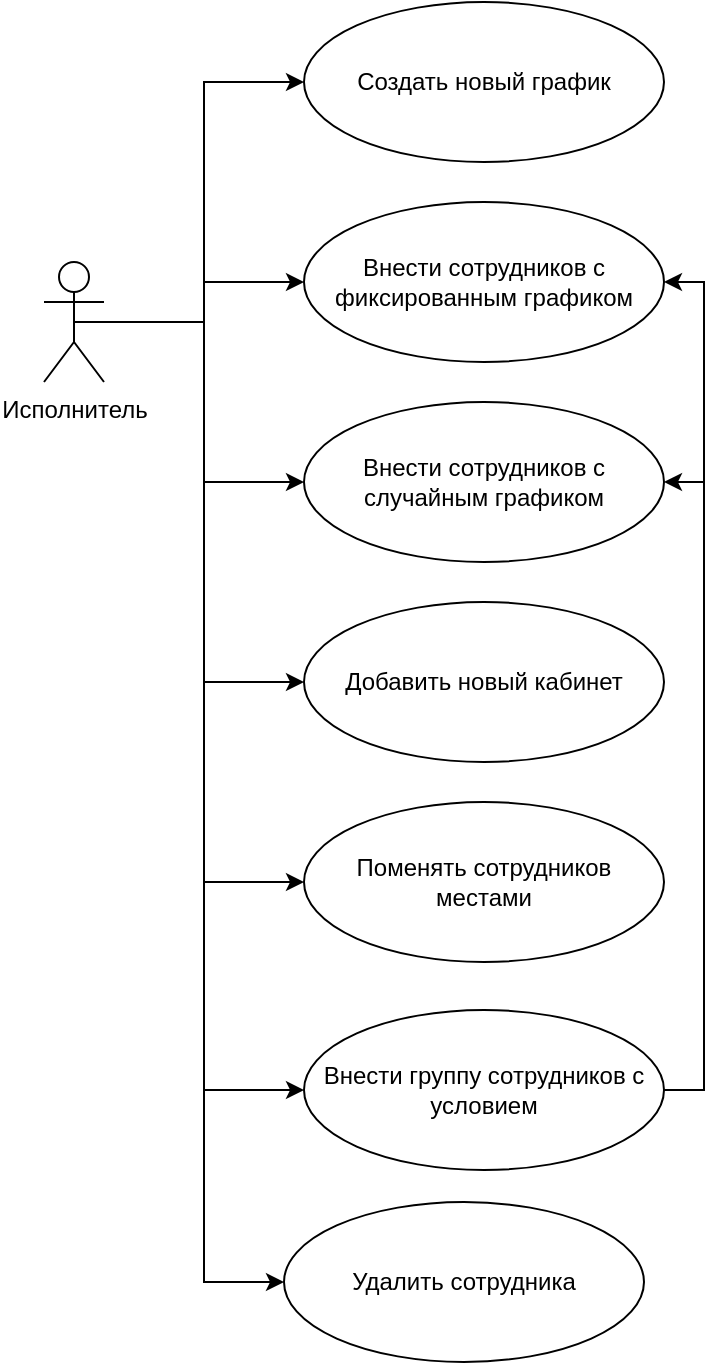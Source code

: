 <mxfile version="12.3.2" type="device" pages="1"><diagram id="TjBdyG2-yU4aRBdpkyXP" name="Page-1"><mxGraphModel dx="1350" dy="816" grid="1" gridSize="10" guides="1" tooltips="1" connect="1" arrows="1" fold="1" page="1" pageScale="1" pageWidth="827" pageHeight="1169" math="0" shadow="0"><root><mxCell id="0"/><mxCell id="1" parent="0"/><mxCell id="VHvsIekHlXZN3fBPJ6IQ-6" style="edgeStyle=orthogonalEdgeStyle;rounded=0;orthogonalLoop=1;jettySize=auto;html=1;exitX=0.5;exitY=0.5;exitDx=0;exitDy=0;exitPerimeter=0;entryX=0;entryY=0.5;entryDx=0;entryDy=0;" edge="1" parent="1" source="VHvsIekHlXZN3fBPJ6IQ-1" target="VHvsIekHlXZN3fBPJ6IQ-2"><mxGeometry relative="1" as="geometry"/></mxCell><mxCell id="VHvsIekHlXZN3fBPJ6IQ-7" style="edgeStyle=orthogonalEdgeStyle;rounded=0;orthogonalLoop=1;jettySize=auto;html=1;exitX=0.5;exitY=0.5;exitDx=0;exitDy=0;exitPerimeter=0;entryX=0;entryY=0.5;entryDx=0;entryDy=0;" edge="1" parent="1" source="VHvsIekHlXZN3fBPJ6IQ-1" target="VHvsIekHlXZN3fBPJ6IQ-3"><mxGeometry relative="1" as="geometry"/></mxCell><mxCell id="VHvsIekHlXZN3fBPJ6IQ-8" style="edgeStyle=orthogonalEdgeStyle;rounded=0;orthogonalLoop=1;jettySize=auto;html=1;exitX=0.5;exitY=0.5;exitDx=0;exitDy=0;exitPerimeter=0;entryX=0;entryY=0.5;entryDx=0;entryDy=0;" edge="1" parent="1" source="VHvsIekHlXZN3fBPJ6IQ-1" target="VHvsIekHlXZN3fBPJ6IQ-4"><mxGeometry relative="1" as="geometry"/></mxCell><mxCell id="VHvsIekHlXZN3fBPJ6IQ-9" style="edgeStyle=orthogonalEdgeStyle;rounded=0;orthogonalLoop=1;jettySize=auto;html=1;exitX=0.5;exitY=0.5;exitDx=0;exitDy=0;exitPerimeter=0;entryX=0;entryY=0.5;entryDx=0;entryDy=0;" edge="1" parent="1" source="VHvsIekHlXZN3fBPJ6IQ-1" target="VHvsIekHlXZN3fBPJ6IQ-5"><mxGeometry relative="1" as="geometry"/></mxCell><mxCell id="VHvsIekHlXZN3fBPJ6IQ-11" style="edgeStyle=orthogonalEdgeStyle;rounded=0;orthogonalLoop=1;jettySize=auto;html=1;exitX=0.5;exitY=0.5;exitDx=0;exitDy=0;exitPerimeter=0;entryX=0;entryY=0.5;entryDx=0;entryDy=0;" edge="1" parent="1" source="VHvsIekHlXZN3fBPJ6IQ-1" target="VHvsIekHlXZN3fBPJ6IQ-10"><mxGeometry relative="1" as="geometry"/></mxCell><mxCell id="VHvsIekHlXZN3fBPJ6IQ-13" style="edgeStyle=orthogonalEdgeStyle;rounded=0;orthogonalLoop=1;jettySize=auto;html=1;exitX=0.5;exitY=0.5;exitDx=0;exitDy=0;exitPerimeter=0;entryX=0;entryY=0.5;entryDx=0;entryDy=0;" edge="1" parent="1" source="VHvsIekHlXZN3fBPJ6IQ-1" target="VHvsIekHlXZN3fBPJ6IQ-12"><mxGeometry relative="1" as="geometry"/></mxCell><mxCell id="VHvsIekHlXZN3fBPJ6IQ-17" style="edgeStyle=orthogonalEdgeStyle;rounded=0;orthogonalLoop=1;jettySize=auto;html=1;exitX=0.5;exitY=0.5;exitDx=0;exitDy=0;exitPerimeter=0;entryX=0;entryY=0.5;entryDx=0;entryDy=0;" edge="1" parent="1" source="VHvsIekHlXZN3fBPJ6IQ-1" target="VHvsIekHlXZN3fBPJ6IQ-16"><mxGeometry relative="1" as="geometry"><Array as="points"><mxPoint x="260" y="200"/><mxPoint x="260" y="680"/></Array></mxGeometry></mxCell><mxCell id="VHvsIekHlXZN3fBPJ6IQ-1" value="Исполнитель" style="shape=umlActor;verticalLabelPosition=bottom;labelBackgroundColor=#ffffff;verticalAlign=top;html=1;outlineConnect=0;" vertex="1" parent="1"><mxGeometry x="180" y="170" width="30" height="60" as="geometry"/></mxCell><mxCell id="VHvsIekHlXZN3fBPJ6IQ-2" value="Создать новый график" style="ellipse;whiteSpace=wrap;html=1;" vertex="1" parent="1"><mxGeometry x="310" y="40" width="180" height="80" as="geometry"/></mxCell><mxCell id="VHvsIekHlXZN3fBPJ6IQ-3" value="Внести сотрудников с фиксированным графиком" style="ellipse;whiteSpace=wrap;html=1;" vertex="1" parent="1"><mxGeometry x="310" y="140" width="180" height="80" as="geometry"/></mxCell><mxCell id="VHvsIekHlXZN3fBPJ6IQ-4" value="Внести сотрудников с случайным графиком" style="ellipse;whiteSpace=wrap;html=1;" vertex="1" parent="1"><mxGeometry x="310" y="240" width="180" height="80" as="geometry"/></mxCell><mxCell id="VHvsIekHlXZN3fBPJ6IQ-5" value="Добавить новый кабинет" style="ellipse;whiteSpace=wrap;html=1;" vertex="1" parent="1"><mxGeometry x="310" y="340" width="180" height="80" as="geometry"/></mxCell><mxCell id="VHvsIekHlXZN3fBPJ6IQ-10" value="Поменять сотрудников местами" style="ellipse;whiteSpace=wrap;html=1;" vertex="1" parent="1"><mxGeometry x="310" y="440" width="180" height="80" as="geometry"/></mxCell><mxCell id="VHvsIekHlXZN3fBPJ6IQ-14" style="edgeStyle=orthogonalEdgeStyle;rounded=0;orthogonalLoop=1;jettySize=auto;html=1;exitX=1;exitY=0.5;exitDx=0;exitDy=0;entryX=1;entryY=0.5;entryDx=0;entryDy=0;" edge="1" parent="1" source="VHvsIekHlXZN3fBPJ6IQ-12" target="VHvsIekHlXZN3fBPJ6IQ-4"><mxGeometry relative="1" as="geometry"/></mxCell><mxCell id="VHvsIekHlXZN3fBPJ6IQ-15" style="edgeStyle=orthogonalEdgeStyle;rounded=0;orthogonalLoop=1;jettySize=auto;html=1;exitX=1;exitY=0.5;exitDx=0;exitDy=0;entryX=1;entryY=0.5;entryDx=0;entryDy=0;" edge="1" parent="1" source="VHvsIekHlXZN3fBPJ6IQ-12" target="VHvsIekHlXZN3fBPJ6IQ-3"><mxGeometry relative="1" as="geometry"/></mxCell><mxCell id="VHvsIekHlXZN3fBPJ6IQ-12" value="Внести группу сотрудников с условием" style="ellipse;whiteSpace=wrap;html=1;" vertex="1" parent="1"><mxGeometry x="310" y="544" width="180" height="80" as="geometry"/></mxCell><mxCell id="VHvsIekHlXZN3fBPJ6IQ-16" value="Удалить сотрудника" style="ellipse;whiteSpace=wrap;html=1;" vertex="1" parent="1"><mxGeometry x="300" y="640" width="180" height="80" as="geometry"/></mxCell></root></mxGraphModel></diagram></mxfile>